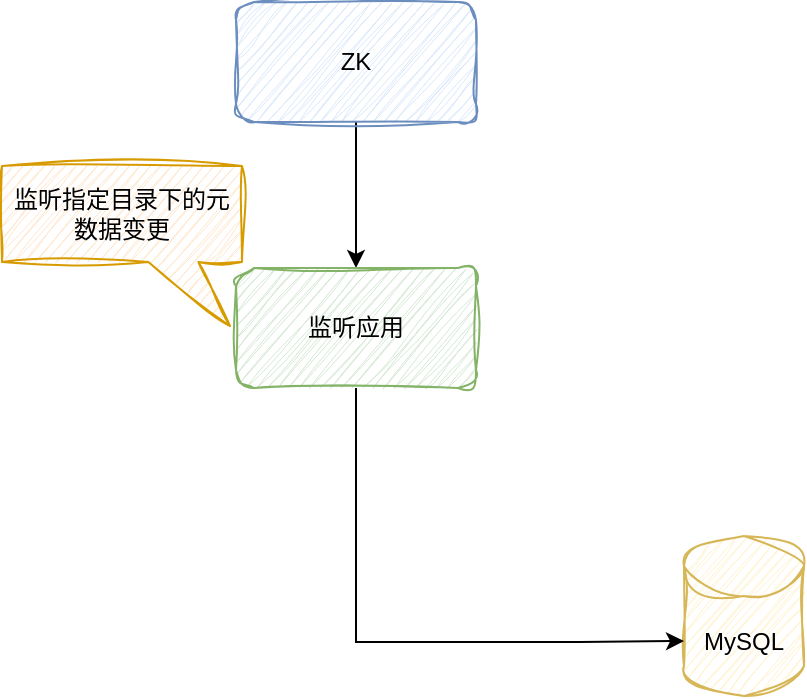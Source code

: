 <mxfile version="24.0.0" type="github">
  <diagram name="第 1 页" id="ee7YWYgeDnB8Q1HyjFBW">
    <mxGraphModel dx="823" dy="632" grid="0" gridSize="10" guides="1" tooltips="1" connect="1" arrows="1" fold="1" page="1" pageScale="1" pageWidth="827" pageHeight="1169" math="0" shadow="0">
      <root>
        <mxCell id="0" />
        <mxCell id="1" parent="0" />
        <mxCell id="BJCaZ7cayTKSOUwX5sGd-3" style="edgeStyle=orthogonalEdgeStyle;rounded=0;orthogonalLoop=1;jettySize=auto;html=1;exitX=0.5;exitY=1;exitDx=0;exitDy=0;" edge="1" parent="1" source="BJCaZ7cayTKSOUwX5sGd-1" target="BJCaZ7cayTKSOUwX5sGd-2">
          <mxGeometry relative="1" as="geometry" />
        </mxCell>
        <mxCell id="BJCaZ7cayTKSOUwX5sGd-1" value="ZK" style="rounded=1;whiteSpace=wrap;html=1;sketch=1;curveFitting=1;jiggle=2;shadow=0;textShadow=0;fillColor=#dae8fc;strokeColor=#6c8ebf;glass=0;" vertex="1" parent="1">
          <mxGeometry x="176" y="180" width="120" height="60" as="geometry" />
        </mxCell>
        <mxCell id="BJCaZ7cayTKSOUwX5sGd-2" value="监听应用" style="rounded=1;whiteSpace=wrap;html=1;fillColor=#d5e8d4;strokeColor=#82b366;sketch=1;curveFitting=1;jiggle=2;" vertex="1" parent="1">
          <mxGeometry x="176" y="313" width="120" height="60" as="geometry" />
        </mxCell>
        <mxCell id="BJCaZ7cayTKSOUwX5sGd-5" value="MySQL" style="shape=cylinder3;whiteSpace=wrap;html=1;boundedLbl=1;backgroundOutline=1;size=15;fillColor=#fff2cc;strokeColor=#d6b656;shadow=0;textShadow=0;sketch=1;curveFitting=1;jiggle=2;" vertex="1" parent="1">
          <mxGeometry x="400" y="447" width="60" height="80" as="geometry" />
        </mxCell>
        <mxCell id="BJCaZ7cayTKSOUwX5sGd-6" style="edgeStyle=orthogonalEdgeStyle;rounded=0;orthogonalLoop=1;jettySize=auto;html=1;entryX=0;entryY=0;entryDx=0;entryDy=52.5;entryPerimeter=0;" edge="1" parent="1" source="BJCaZ7cayTKSOUwX5sGd-2" target="BJCaZ7cayTKSOUwX5sGd-5">
          <mxGeometry relative="1" as="geometry">
            <Array as="points">
              <mxPoint x="236" y="500" />
              <mxPoint x="348" y="500" />
            </Array>
          </mxGeometry>
        </mxCell>
        <mxCell id="BJCaZ7cayTKSOUwX5sGd-9" value="监听指定目录下的元数据变更" style="shape=callout;whiteSpace=wrap;html=1;perimeter=calloutPerimeter;sketch=1;curveFitting=1;jiggle=2;fillColor=#ffe6cc;strokeColor=#d79b00;rotation=0;base=25;size=32;position=0.61;position2=0.95;" vertex="1" parent="1">
          <mxGeometry x="59" y="262" width="120" height="80" as="geometry" />
        </mxCell>
      </root>
    </mxGraphModel>
  </diagram>
</mxfile>
